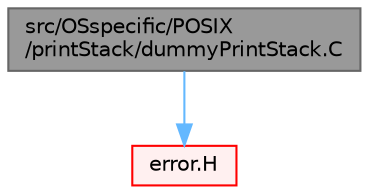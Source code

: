 digraph "src/OSspecific/POSIX/printStack/dummyPrintStack.C"
{
 // LATEX_PDF_SIZE
  bgcolor="transparent";
  edge [fontname=Helvetica,fontsize=10,labelfontname=Helvetica,labelfontsize=10];
  node [fontname=Helvetica,fontsize=10,shape=box,height=0.2,width=0.4];
  Node1 [id="Node000001",label="src/OSspecific/POSIX\l/printStack/dummyPrintStack.C",height=0.2,width=0.4,color="gray40", fillcolor="grey60", style="filled", fontcolor="black",tooltip=" "];
  Node1 -> Node2 [id="edge1_Node000001_Node000002",color="steelblue1",style="solid",tooltip=" "];
  Node2 [id="Node000002",label="error.H",height=0.2,width=0.4,color="red", fillcolor="#FFF0F0", style="filled",URL="$error_8H.html",tooltip=" "];
}
